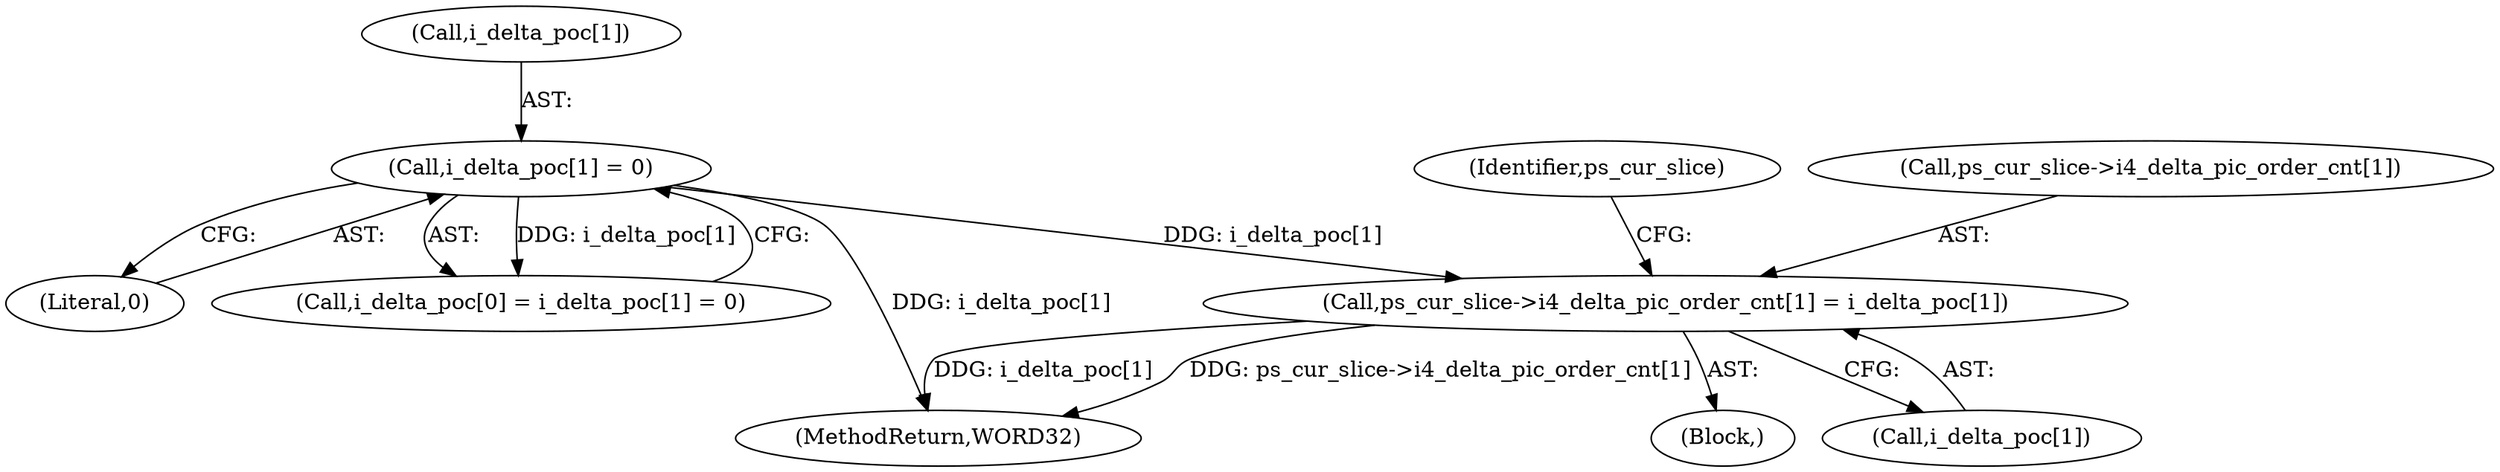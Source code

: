 digraph "0_Android_a78887bcffbc2995cf9ed72e0697acf560875e9e_2@array" {
"1001421" [label="(Call,ps_cur_slice->i4_delta_pic_order_cnt[1] = i_delta_poc[1])"];
"1000577" [label="(Call,i_delta_poc[1] = 0)"];
"1001432" [label="(Identifier,ps_cur_slice)"];
"1001422" [label="(Call,ps_cur_slice->i4_delta_pic_order_cnt[1])"];
"1002571" [label="(MethodReturn,WORD32)"];
"1000166" [label="(Block,)"];
"1000577" [label="(Call,i_delta_poc[1] = 0)"];
"1000581" [label="(Literal,0)"];
"1001427" [label="(Call,i_delta_poc[1])"];
"1000573" [label="(Call,i_delta_poc[0] = i_delta_poc[1] = 0)"];
"1001421" [label="(Call,ps_cur_slice->i4_delta_pic_order_cnt[1] = i_delta_poc[1])"];
"1000578" [label="(Call,i_delta_poc[1])"];
"1001421" -> "1000166"  [label="AST: "];
"1001421" -> "1001427"  [label="CFG: "];
"1001422" -> "1001421"  [label="AST: "];
"1001427" -> "1001421"  [label="AST: "];
"1001432" -> "1001421"  [label="CFG: "];
"1001421" -> "1002571"  [label="DDG: ps_cur_slice->i4_delta_pic_order_cnt[1]"];
"1001421" -> "1002571"  [label="DDG: i_delta_poc[1]"];
"1000577" -> "1001421"  [label="DDG: i_delta_poc[1]"];
"1000577" -> "1000573"  [label="AST: "];
"1000577" -> "1000581"  [label="CFG: "];
"1000578" -> "1000577"  [label="AST: "];
"1000581" -> "1000577"  [label="AST: "];
"1000573" -> "1000577"  [label="CFG: "];
"1000577" -> "1002571"  [label="DDG: i_delta_poc[1]"];
"1000577" -> "1000573"  [label="DDG: i_delta_poc[1]"];
}
